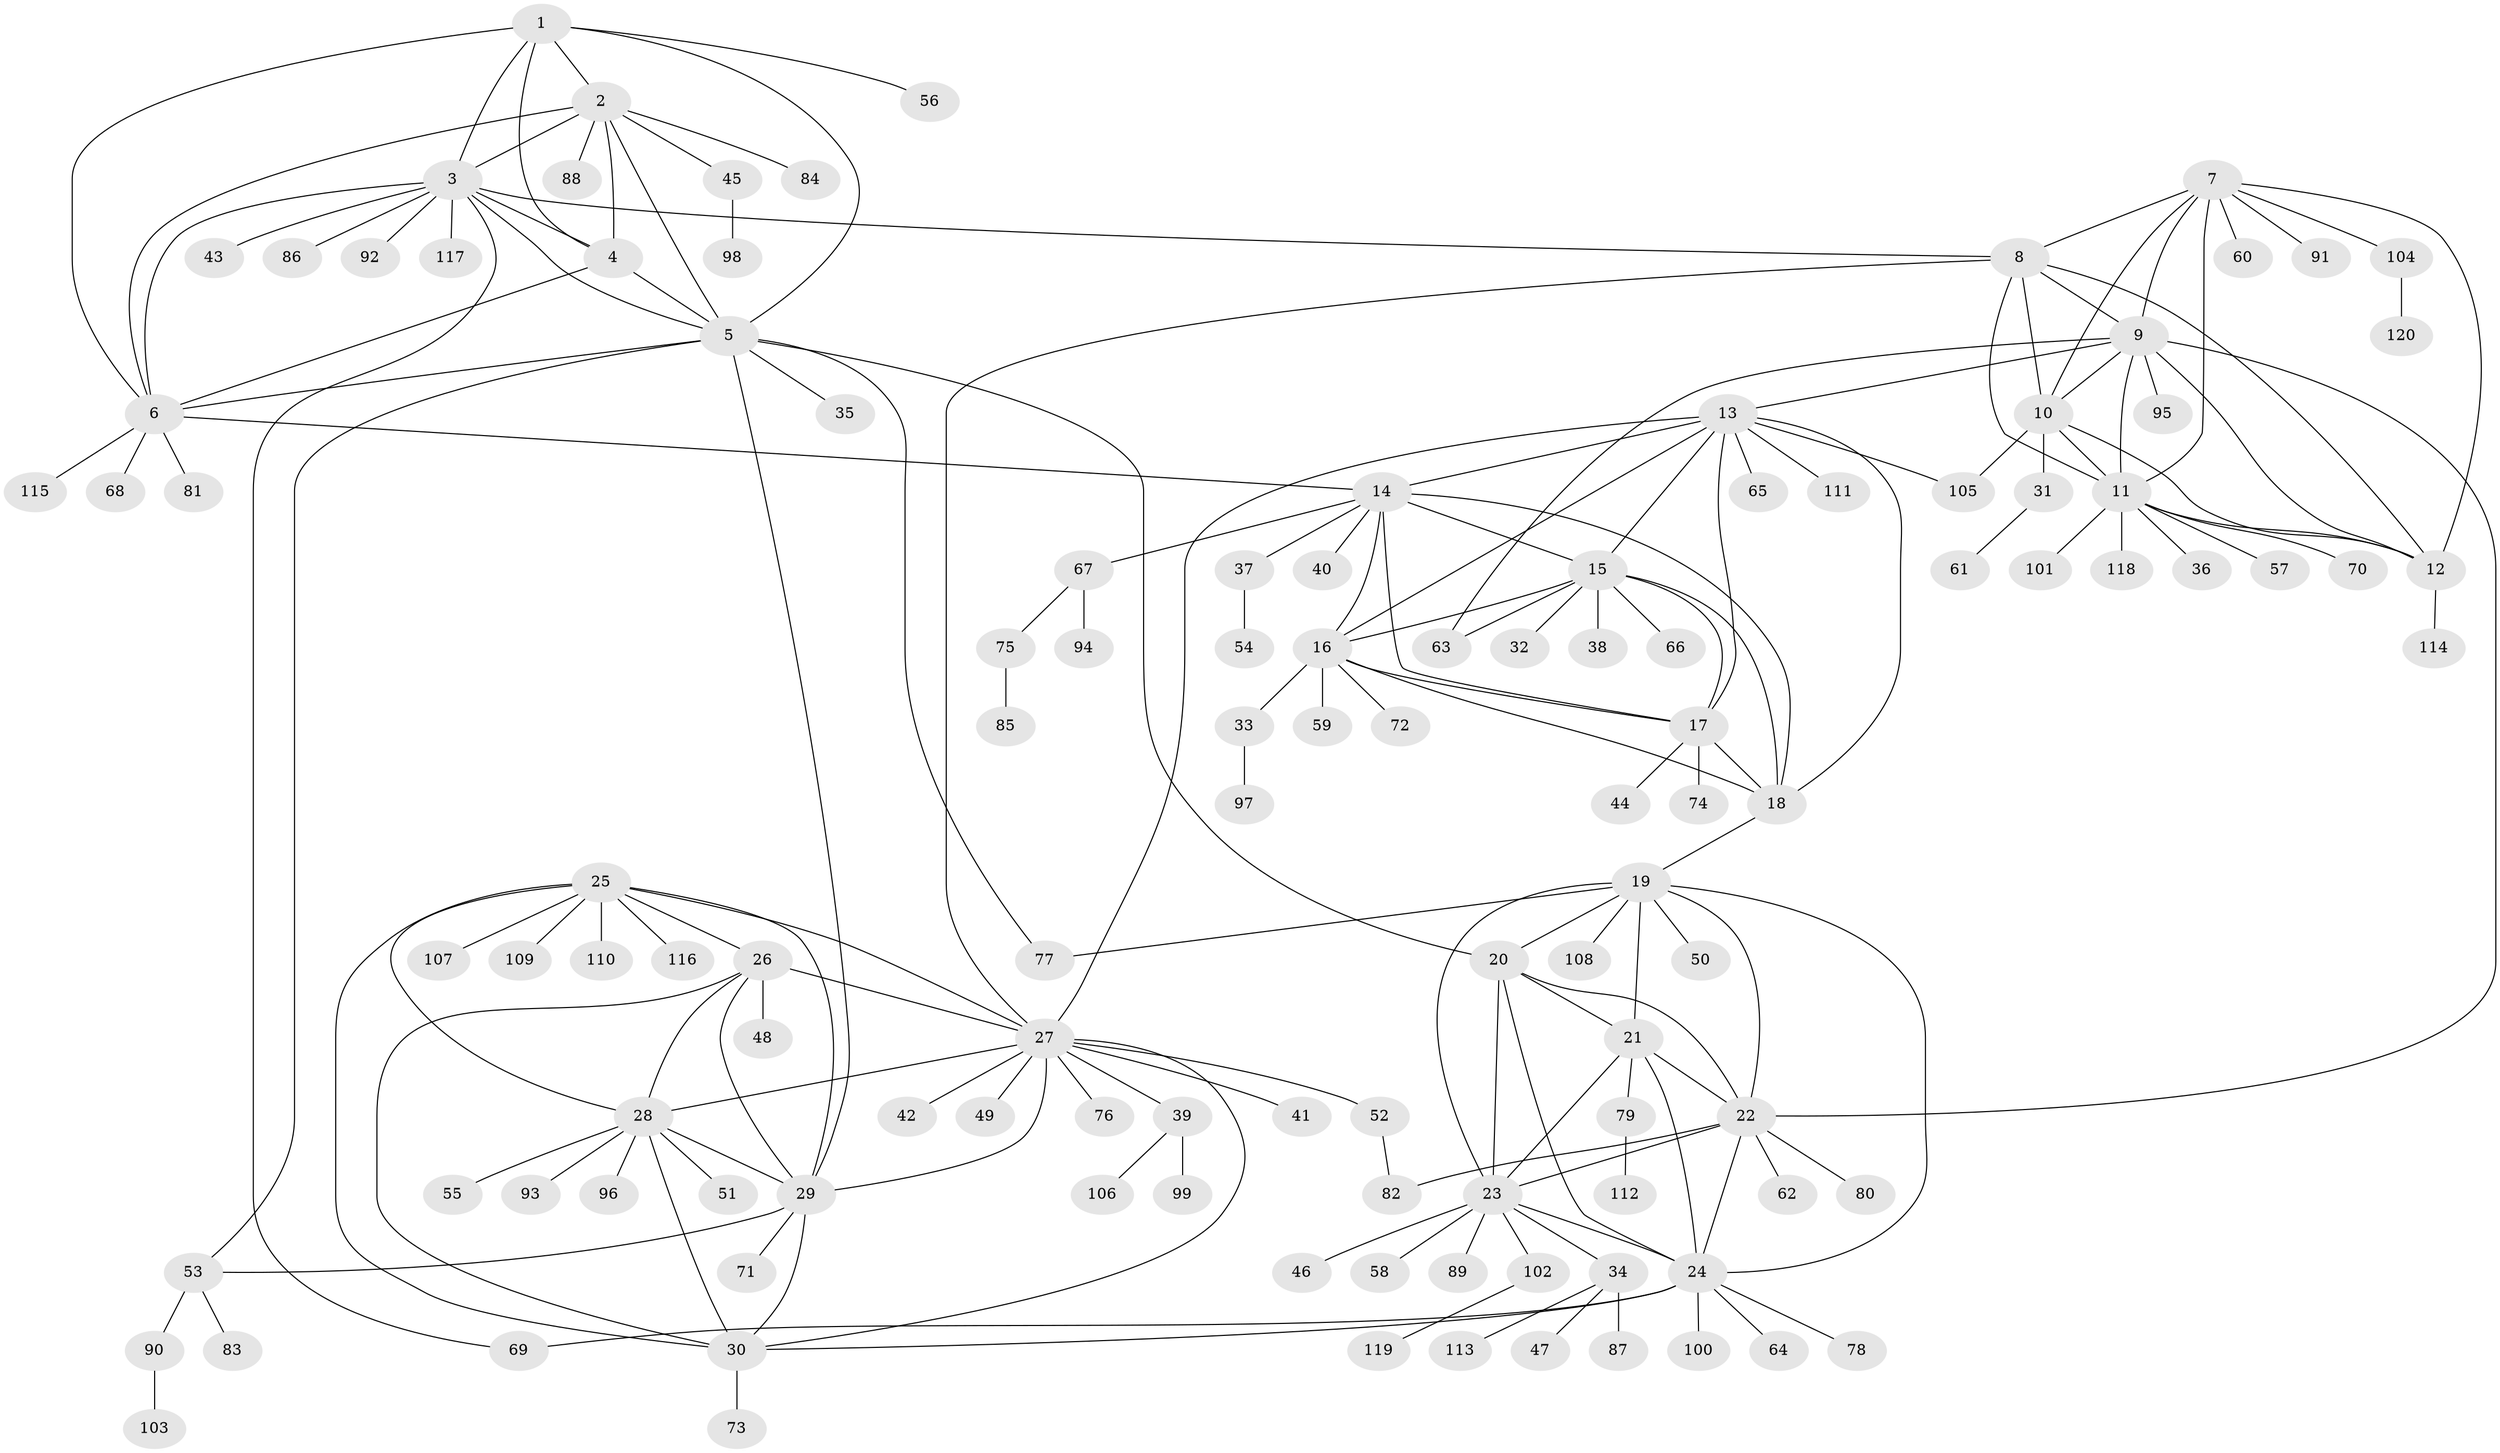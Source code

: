 // Generated by graph-tools (version 1.1) at 2025/15/03/09/25 04:15:48]
// undirected, 120 vertices, 181 edges
graph export_dot {
graph [start="1"]
  node [color=gray90,style=filled];
  1;
  2;
  3;
  4;
  5;
  6;
  7;
  8;
  9;
  10;
  11;
  12;
  13;
  14;
  15;
  16;
  17;
  18;
  19;
  20;
  21;
  22;
  23;
  24;
  25;
  26;
  27;
  28;
  29;
  30;
  31;
  32;
  33;
  34;
  35;
  36;
  37;
  38;
  39;
  40;
  41;
  42;
  43;
  44;
  45;
  46;
  47;
  48;
  49;
  50;
  51;
  52;
  53;
  54;
  55;
  56;
  57;
  58;
  59;
  60;
  61;
  62;
  63;
  64;
  65;
  66;
  67;
  68;
  69;
  70;
  71;
  72;
  73;
  74;
  75;
  76;
  77;
  78;
  79;
  80;
  81;
  82;
  83;
  84;
  85;
  86;
  87;
  88;
  89;
  90;
  91;
  92;
  93;
  94;
  95;
  96;
  97;
  98;
  99;
  100;
  101;
  102;
  103;
  104;
  105;
  106;
  107;
  108;
  109;
  110;
  111;
  112;
  113;
  114;
  115;
  116;
  117;
  118;
  119;
  120;
  1 -- 2;
  1 -- 3;
  1 -- 4;
  1 -- 5;
  1 -- 6;
  1 -- 56;
  2 -- 3;
  2 -- 4;
  2 -- 5;
  2 -- 6;
  2 -- 45;
  2 -- 84;
  2 -- 88;
  3 -- 4;
  3 -- 5;
  3 -- 6;
  3 -- 8;
  3 -- 43;
  3 -- 69;
  3 -- 86;
  3 -- 92;
  3 -- 117;
  4 -- 5;
  4 -- 6;
  5 -- 6;
  5 -- 20;
  5 -- 29;
  5 -- 35;
  5 -- 53;
  5 -- 77;
  6 -- 14;
  6 -- 68;
  6 -- 81;
  6 -- 115;
  7 -- 8;
  7 -- 9;
  7 -- 10;
  7 -- 11;
  7 -- 12;
  7 -- 60;
  7 -- 91;
  7 -- 104;
  8 -- 9;
  8 -- 10;
  8 -- 11;
  8 -- 12;
  8 -- 27;
  9 -- 10;
  9 -- 11;
  9 -- 12;
  9 -- 13;
  9 -- 22;
  9 -- 63;
  9 -- 95;
  10 -- 11;
  10 -- 12;
  10 -- 31;
  10 -- 105;
  11 -- 12;
  11 -- 36;
  11 -- 57;
  11 -- 70;
  11 -- 101;
  11 -- 118;
  12 -- 114;
  13 -- 14;
  13 -- 15;
  13 -- 16;
  13 -- 17;
  13 -- 18;
  13 -- 27;
  13 -- 65;
  13 -- 105;
  13 -- 111;
  14 -- 15;
  14 -- 16;
  14 -- 17;
  14 -- 18;
  14 -- 37;
  14 -- 40;
  14 -- 67;
  15 -- 16;
  15 -- 17;
  15 -- 18;
  15 -- 32;
  15 -- 38;
  15 -- 63;
  15 -- 66;
  16 -- 17;
  16 -- 18;
  16 -- 33;
  16 -- 59;
  16 -- 72;
  17 -- 18;
  17 -- 44;
  17 -- 74;
  18 -- 19;
  19 -- 20;
  19 -- 21;
  19 -- 22;
  19 -- 23;
  19 -- 24;
  19 -- 50;
  19 -- 77;
  19 -- 108;
  20 -- 21;
  20 -- 22;
  20 -- 23;
  20 -- 24;
  21 -- 22;
  21 -- 23;
  21 -- 24;
  21 -- 79;
  22 -- 23;
  22 -- 24;
  22 -- 62;
  22 -- 80;
  22 -- 82;
  23 -- 24;
  23 -- 34;
  23 -- 46;
  23 -- 58;
  23 -- 89;
  23 -- 102;
  24 -- 30;
  24 -- 64;
  24 -- 69;
  24 -- 78;
  24 -- 100;
  25 -- 26;
  25 -- 27;
  25 -- 28;
  25 -- 29;
  25 -- 30;
  25 -- 107;
  25 -- 109;
  25 -- 110;
  25 -- 116;
  26 -- 27;
  26 -- 28;
  26 -- 29;
  26 -- 30;
  26 -- 48;
  27 -- 28;
  27 -- 29;
  27 -- 30;
  27 -- 39;
  27 -- 41;
  27 -- 42;
  27 -- 49;
  27 -- 52;
  27 -- 76;
  28 -- 29;
  28 -- 30;
  28 -- 51;
  28 -- 55;
  28 -- 93;
  28 -- 96;
  29 -- 30;
  29 -- 53;
  29 -- 71;
  30 -- 73;
  31 -- 61;
  33 -- 97;
  34 -- 47;
  34 -- 87;
  34 -- 113;
  37 -- 54;
  39 -- 99;
  39 -- 106;
  45 -- 98;
  52 -- 82;
  53 -- 83;
  53 -- 90;
  67 -- 75;
  67 -- 94;
  75 -- 85;
  79 -- 112;
  90 -- 103;
  102 -- 119;
  104 -- 120;
}
